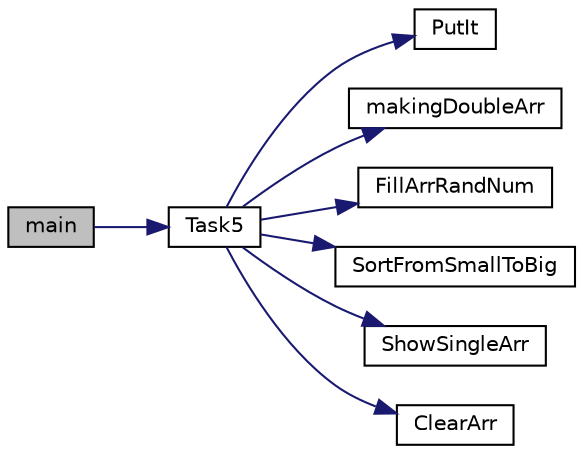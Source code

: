 digraph "main"
{
  edge [fontname="Helvetica",fontsize="10",labelfontname="Helvetica",labelfontsize="10"];
  node [fontname="Helvetica",fontsize="10",shape=record];
  rankdir="LR";
  Node1 [label="main",height=0.2,width=0.4,color="black", fillcolor="grey75", style="filled", fontcolor="black"];
  Node1 -> Node2 [color="midnightblue",fontsize="10",style="solid",fontname="Helvetica"];
  Node2 [label="Task5",height=0.2,width=0.4,color="black", fillcolor="white", style="filled",URL="$test_lab09_8cpp.html#ab5a0921d025b74597a3f46f217e89b6c"];
  Node2 -> Node3 [color="midnightblue",fontsize="10",style="solid",fontname="Helvetica"];
  Node3 [label="PutIt",height=0.2,width=0.4,color="black", fillcolor="white", style="filled",URL="$test_lab09_8cpp.html#ae48a96cb5e7bce0809ce0e879e4ea4e9"];
  Node2 -> Node4 [color="midnightblue",fontsize="10",style="solid",fontname="Helvetica"];
  Node4 [label="makingDoubleArr",height=0.2,width=0.4,color="black", fillcolor="white", style="filled",URL="$_ops_with_array_8cpp.html#a002e4cd5dc8b13c850a45a9094f24cf5",tooltip="Добавляємо адреса для значення двумірних масивів "];
  Node2 -> Node5 [color="midnightblue",fontsize="10",style="solid",fontname="Helvetica"];
  Node5 [label="FillArrRandNum",height=0.2,width=0.4,color="black", fillcolor="white", style="filled",URL="$_ops_with_array_8cpp.html#af6a20faa2d4c3626bd95edb75df41e4c",tooltip="Заповнюємо двумірний масив "];
  Node2 -> Node6 [color="midnightblue",fontsize="10",style="solid",fontname="Helvetica"];
  Node6 [label="SortFromSmallToBig",height=0.2,width=0.4,color="black", fillcolor="white", style="filled",URL="$_ops_with_array_8cpp.html#a75a29c3fa2671f3d198f5a70965a92de",tooltip="Сортируємо за возрастанням одномірний масив "];
  Node2 -> Node7 [color="midnightblue",fontsize="10",style="solid",fontname="Helvetica"];
  Node7 [label="ShowSingleArr",height=0.2,width=0.4,color="black", fillcolor="white", style="filled",URL="$_ops_with_array_8cpp.html#ad98741d6373f2077be85f40720d97a51"];
  Node2 -> Node8 [color="midnightblue",fontsize="10",style="solid",fontname="Helvetica"];
  Node8 [label="ClearArr",height=0.2,width=0.4,color="black", fillcolor="white", style="filled",URL="$_ops_with_array_8cpp.html#a9c52eb906fac8dc0d43249b2e83e219d",tooltip="Очищаєм пам&#39;ять від масиву "];
}
